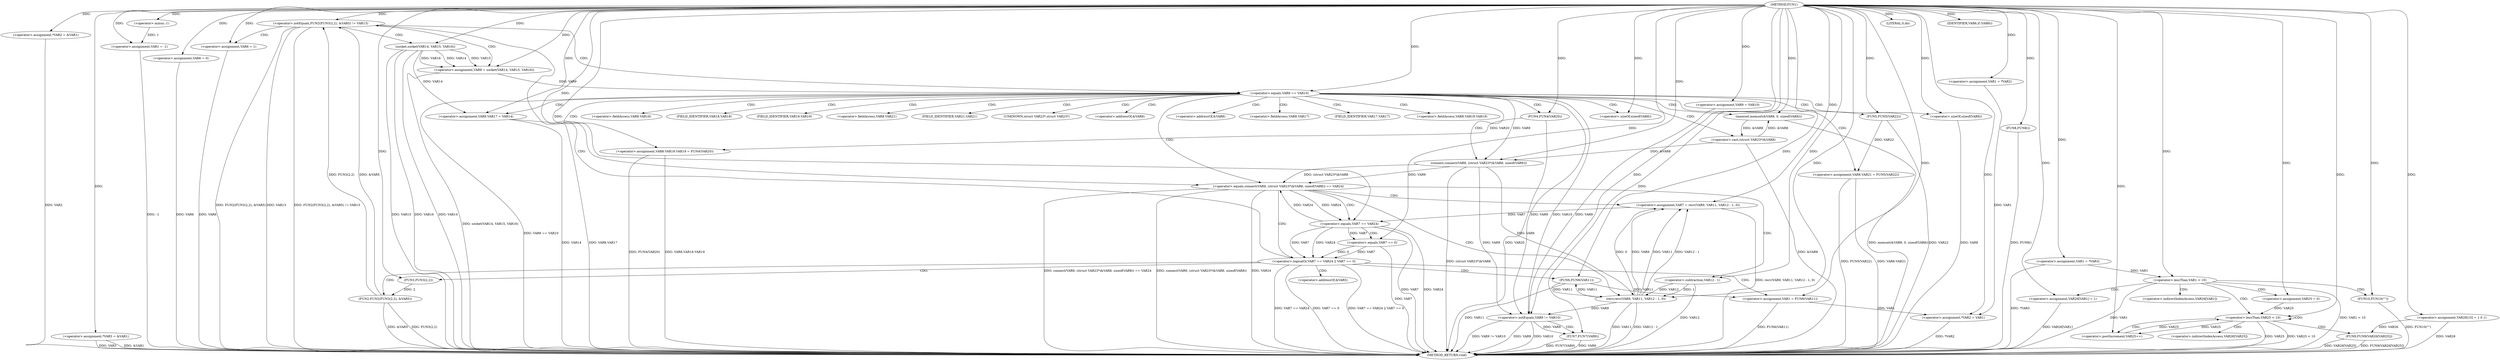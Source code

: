 digraph FUN1 {  
"1000100" [label = "(METHOD,FUN1)" ]
"1000280" [label = "(METHOD_RETURN,void)" ]
"1000104" [label = "(<operator>.assignment,*VAR2 = &VAR1)" ]
"1000109" [label = "(<operator>.assignment,*VAR3 = &VAR1)" ]
"1000113" [label = "(<operator>.assignment,VAR1 = -1)" ]
"1000115" [label = "(<operator>.minus,-1)" ]
"1000119" [label = "(<operator>.assignment,VAR1 = *VAR2)" ]
"1000126" [label = "(<operator>.assignment,VAR6 = 0)" ]
"1000132" [label = "(<operator>.assignment,VAR9 = VAR10)" ]
"1000139" [label = "(<operator>.notEquals,FUN2(FUN3(2,2), &VAR5) != VAR13)" ]
"1000140" [label = "(FUN2,FUN2(FUN3(2,2), &VAR5))" ]
"1000141" [label = "(FUN3,FUN3(2,2))" ]
"1000149" [label = "(<operator>.assignment,VAR6 = 1)" ]
"1000152" [label = "(<operator>.assignment,VAR9 = socket(VAR14, VAR15, VAR16))" ]
"1000154" [label = "(socket,socket(VAR14, VAR15, VAR16))" ]
"1000159" [label = "(<operator>.equals,VAR9 == VAR10)" ]
"1000164" [label = "(memset,memset(&VAR8, 0, sizeof(VAR8)))" ]
"1000168" [label = "(<operator>.sizeOf,sizeof(VAR8))" ]
"1000170" [label = "(<operator>.assignment,VAR8.VAR17 = VAR14)" ]
"1000175" [label = "(<operator>.assignment,VAR8.VAR18.VAR19 = FUN4(VAR20))" ]
"1000181" [label = "(FUN4,FUN4(VAR20))" ]
"1000183" [label = "(<operator>.assignment,VAR8.VAR21 = FUN5(VAR22))" ]
"1000187" [label = "(FUN5,FUN5(VAR22))" ]
"1000190" [label = "(<operator>.equals,connect(VAR9, (struct VAR23*)&VAR8, sizeof(VAR8)) == VAR24)" ]
"1000191" [label = "(connect,connect(VAR9, (struct VAR23*)&VAR8, sizeof(VAR8)))" ]
"1000193" [label = "(<operator>.cast,(struct VAR23*)&VAR8)" ]
"1000197" [label = "(<operator>.sizeOf,sizeof(VAR8))" ]
"1000202" [label = "(<operator>.assignment,VAR7 = recv(VAR9, VAR11, VAR12 - 1, 0))" ]
"1000204" [label = "(recv,recv(VAR9, VAR11, VAR12 - 1, 0))" ]
"1000207" [label = "(<operator>.subtraction,VAR12 - 1)" ]
"1000212" [label = "(<operator>.logicalOr,VAR7 == VAR24 || VAR7 == 0)" ]
"1000213" [label = "(<operator>.equals,VAR7 == VAR24)" ]
"1000216" [label = "(<operator>.equals,VAR7 == 0)" ]
"1000221" [label = "(<operator>.assignment,VAR1 = FUN6(VAR11))" ]
"1000223" [label = "(FUN6,FUN6(VAR11))" ]
"1000225" [label = "(LITERAL,0,do)" ]
"1000227" [label = "(<operator>.notEquals,VAR9 != VAR10)" ]
"1000231" [label = "(FUN7,FUN7(VAR9))" ]
"1000234" [label = "(IDENTIFIER,VAR6,if (VAR6))" ]
"1000236" [label = "(FUN8,FUN8())" ]
"1000237" [label = "(<operator>.assignment,*VAR2 = VAR1)" ]
"1000243" [label = "(<operator>.assignment,VAR1 = *VAR3)" ]
"1000250" [label = "(<operator>.assignment,VAR26[10] = { 0 })" ]
"1000253" [label = "(<operator>.lessThan,VAR1 < 10)" ]
"1000257" [label = "(<operator>.assignment,VAR26[VAR1] = 1)" ]
"1000263" [label = "(<operator>.assignment,VAR25 = 0)" ]
"1000266" [label = "(<operator>.lessThan,VAR25 < 10)" ]
"1000269" [label = "(<operator>.postIncrement,VAR25++)" ]
"1000272" [label = "(FUN9,FUN9(VAR26[VAR25]))" ]
"1000278" [label = "(FUN10,FUN10(\"\"))" ]
"1000144" [label = "(<operator>.addressOf,&VAR5)" ]
"1000165" [label = "(<operator>.addressOf,&VAR8)" ]
"1000171" [label = "(<operator>.fieldAccess,VAR8.VAR17)" ]
"1000173" [label = "(FIELD_IDENTIFIER,VAR17,VAR17)" ]
"1000176" [label = "(<operator>.fieldAccess,VAR8.VAR18.VAR19)" ]
"1000177" [label = "(<operator>.fieldAccess,VAR8.VAR18)" ]
"1000179" [label = "(FIELD_IDENTIFIER,VAR18,VAR18)" ]
"1000180" [label = "(FIELD_IDENTIFIER,VAR19,VAR19)" ]
"1000184" [label = "(<operator>.fieldAccess,VAR8.VAR21)" ]
"1000186" [label = "(FIELD_IDENTIFIER,VAR21,VAR21)" ]
"1000194" [label = "(UNKNOWN,struct VAR23*,struct VAR23*)" ]
"1000195" [label = "(<operator>.addressOf,&VAR8)" ]
"1000258" [label = "(<operator>.indirectIndexAccess,VAR26[VAR1])" ]
"1000273" [label = "(<operator>.indirectIndexAccess,VAR26[VAR25])" ]
  "1000183" -> "1000280"  [ label = "DDG: FUN5(VAR22)"] 
  "1000236" -> "1000280"  [ label = "DDG: FUN8()"] 
  "1000104" -> "1000280"  [ label = "DDG: VAR2"] 
  "1000175" -> "1000280"  [ label = "DDG: FUN4(VAR20)"] 
  "1000170" -> "1000280"  [ label = "DDG: VAR8.VAR17"] 
  "1000139" -> "1000280"  [ label = "DDG: VAR13"] 
  "1000181" -> "1000280"  [ label = "DDG: VAR20"] 
  "1000187" -> "1000280"  [ label = "DDG: VAR22"] 
  "1000159" -> "1000280"  [ label = "DDG: VAR9 == VAR10"] 
  "1000164" -> "1000280"  [ label = "DDG: memset(&VAR8, 0, sizeof(VAR8))"] 
  "1000250" -> "1000280"  [ label = "DDG: VAR26"] 
  "1000227" -> "1000280"  [ label = "DDG: VAR9 != VAR10"] 
  "1000221" -> "1000280"  [ label = "DDG: FUN6(VAR11)"] 
  "1000253" -> "1000280"  [ label = "DDG: VAR1 < 10"] 
  "1000190" -> "1000280"  [ label = "DDG: connect(VAR9, (struct VAR23*)&VAR8, sizeof(VAR8)) == VAR24"] 
  "1000212" -> "1000280"  [ label = "DDG: VAR7 == 0"] 
  "1000154" -> "1000280"  [ label = "DDG: VAR16"] 
  "1000216" -> "1000280"  [ label = "DDG: VAR7"] 
  "1000237" -> "1000280"  [ label = "DDG: *VAR2"] 
  "1000227" -> "1000280"  [ label = "DDG: VAR9"] 
  "1000213" -> "1000280"  [ label = "DDG: VAR7"] 
  "1000253" -> "1000280"  [ label = "DDG: VAR1"] 
  "1000204" -> "1000280"  [ label = "DDG: VAR11"] 
  "1000140" -> "1000280"  [ label = "DDG: FUN3(2,2)"] 
  "1000139" -> "1000280"  [ label = "DDG: FUN2(FUN3(2,2), &VAR5) != VAR13"] 
  "1000139" -> "1000280"  [ label = "DDG: FUN2(FUN3(2,2), &VAR5)"] 
  "1000193" -> "1000280"  [ label = "DDG: &VAR8"] 
  "1000183" -> "1000280"  [ label = "DDG: VAR8.VAR21"] 
  "1000227" -> "1000280"  [ label = "DDG: VAR10"] 
  "1000154" -> "1000280"  [ label = "DDG: VAR14"] 
  "1000140" -> "1000280"  [ label = "DDG: &VAR5"] 
  "1000266" -> "1000280"  [ label = "DDG: VAR25"] 
  "1000190" -> "1000280"  [ label = "DDG: connect(VAR9, (struct VAR23*)&VAR8, sizeof(VAR8))"] 
  "1000113" -> "1000280"  [ label = "DDG: -1"] 
  "1000207" -> "1000280"  [ label = "DDG: VAR12"] 
  "1000257" -> "1000280"  [ label = "DDG: VAR26[VAR1]"] 
  "1000175" -> "1000280"  [ label = "DDG: VAR8.VAR18.VAR19"] 
  "1000204" -> "1000280"  [ label = "DDG: VAR12 - 1"] 
  "1000126" -> "1000280"  [ label = "DDG: VAR6"] 
  "1000266" -> "1000280"  [ label = "DDG: VAR25 < 10"] 
  "1000231" -> "1000280"  [ label = "DDG: FUN7(VAR9)"] 
  "1000278" -> "1000280"  [ label = "DDG: FUN10(\"\")"] 
  "1000212" -> "1000280"  [ label = "DDG: VAR7 == VAR24 || VAR7 == 0"] 
  "1000152" -> "1000280"  [ label = "DDG: socket(VAR14, VAR15, VAR16)"] 
  "1000190" -> "1000280"  [ label = "DDG: VAR24"] 
  "1000272" -> "1000280"  [ label = "DDG: VAR26[VAR25]"] 
  "1000231" -> "1000280"  [ label = "DDG: VAR9"] 
  "1000212" -> "1000280"  [ label = "DDG: VAR7 == VAR24"] 
  "1000191" -> "1000280"  [ label = "DDG: (struct VAR23*)&VAR8"] 
  "1000109" -> "1000280"  [ label = "DDG: VAR3"] 
  "1000213" -> "1000280"  [ label = "DDG: VAR24"] 
  "1000149" -> "1000280"  [ label = "DDG: VAR6"] 
  "1000154" -> "1000280"  [ label = "DDG: VAR15"] 
  "1000272" -> "1000280"  [ label = "DDG: FUN9(VAR26[VAR25])"] 
  "1000243" -> "1000280"  [ label = "DDG: *VAR3"] 
  "1000109" -> "1000280"  [ label = "DDG: &VAR1"] 
  "1000170" -> "1000280"  [ label = "DDG: VAR14"] 
  "1000223" -> "1000280"  [ label = "DDG: VAR11"] 
  "1000202" -> "1000280"  [ label = "DDG: recv(VAR9, VAR11, VAR12 - 1, 0)"] 
  "1000197" -> "1000280"  [ label = "DDG: VAR8"] 
  "1000100" -> "1000104"  [ label = "DDG: "] 
  "1000100" -> "1000109"  [ label = "DDG: "] 
  "1000115" -> "1000113"  [ label = "DDG: 1"] 
  "1000100" -> "1000113"  [ label = "DDG: "] 
  "1000100" -> "1000115"  [ label = "DDG: "] 
  "1000100" -> "1000119"  [ label = "DDG: "] 
  "1000100" -> "1000126"  [ label = "DDG: "] 
  "1000100" -> "1000132"  [ label = "DDG: "] 
  "1000140" -> "1000139"  [ label = "DDG: FUN3(2,2)"] 
  "1000140" -> "1000139"  [ label = "DDG: &VAR5"] 
  "1000141" -> "1000140"  [ label = "DDG: 2"] 
  "1000100" -> "1000141"  [ label = "DDG: "] 
  "1000100" -> "1000139"  [ label = "DDG: "] 
  "1000100" -> "1000149"  [ label = "DDG: "] 
  "1000154" -> "1000152"  [ label = "DDG: VAR14"] 
  "1000154" -> "1000152"  [ label = "DDG: VAR15"] 
  "1000154" -> "1000152"  [ label = "DDG: VAR16"] 
  "1000100" -> "1000152"  [ label = "DDG: "] 
  "1000100" -> "1000154"  [ label = "DDG: "] 
  "1000152" -> "1000159"  [ label = "DDG: VAR9"] 
  "1000100" -> "1000159"  [ label = "DDG: "] 
  "1000193" -> "1000164"  [ label = "DDG: &VAR8"] 
  "1000100" -> "1000164"  [ label = "DDG: "] 
  "1000100" -> "1000168"  [ label = "DDG: "] 
  "1000154" -> "1000170"  [ label = "DDG: VAR14"] 
  "1000100" -> "1000170"  [ label = "DDG: "] 
  "1000181" -> "1000175"  [ label = "DDG: VAR20"] 
  "1000100" -> "1000181"  [ label = "DDG: "] 
  "1000187" -> "1000183"  [ label = "DDG: VAR22"] 
  "1000100" -> "1000187"  [ label = "DDG: "] 
  "1000191" -> "1000190"  [ label = "DDG: VAR9"] 
  "1000191" -> "1000190"  [ label = "DDG: (struct VAR23*)&VAR8"] 
  "1000159" -> "1000191"  [ label = "DDG: VAR9"] 
  "1000100" -> "1000191"  [ label = "DDG: "] 
  "1000193" -> "1000191"  [ label = "DDG: &VAR8"] 
  "1000164" -> "1000193"  [ label = "DDG: &VAR8"] 
  "1000100" -> "1000197"  [ label = "DDG: "] 
  "1000213" -> "1000190"  [ label = "DDG: VAR24"] 
  "1000100" -> "1000190"  [ label = "DDG: "] 
  "1000204" -> "1000202"  [ label = "DDG: VAR9"] 
  "1000204" -> "1000202"  [ label = "DDG: VAR11"] 
  "1000204" -> "1000202"  [ label = "DDG: VAR12 - 1"] 
  "1000204" -> "1000202"  [ label = "DDG: 0"] 
  "1000100" -> "1000202"  [ label = "DDG: "] 
  "1000191" -> "1000204"  [ label = "DDG: VAR9"] 
  "1000100" -> "1000204"  [ label = "DDG: "] 
  "1000223" -> "1000204"  [ label = "DDG: VAR11"] 
  "1000207" -> "1000204"  [ label = "DDG: VAR12"] 
  "1000207" -> "1000204"  [ label = "DDG: 1"] 
  "1000100" -> "1000207"  [ label = "DDG: "] 
  "1000213" -> "1000212"  [ label = "DDG: VAR7"] 
  "1000213" -> "1000212"  [ label = "DDG: VAR24"] 
  "1000202" -> "1000213"  [ label = "DDG: VAR7"] 
  "1000100" -> "1000213"  [ label = "DDG: "] 
  "1000190" -> "1000213"  [ label = "DDG: VAR24"] 
  "1000216" -> "1000212"  [ label = "DDG: VAR7"] 
  "1000216" -> "1000212"  [ label = "DDG: 0"] 
  "1000213" -> "1000216"  [ label = "DDG: VAR7"] 
  "1000100" -> "1000216"  [ label = "DDG: "] 
  "1000223" -> "1000221"  [ label = "DDG: VAR11"] 
  "1000100" -> "1000221"  [ label = "DDG: "] 
  "1000204" -> "1000223"  [ label = "DDG: VAR11"] 
  "1000100" -> "1000223"  [ label = "DDG: "] 
  "1000100" -> "1000225"  [ label = "DDG: "] 
  "1000159" -> "1000227"  [ label = "DDG: VAR9"] 
  "1000132" -> "1000227"  [ label = "DDG: VAR9"] 
  "1000204" -> "1000227"  [ label = "DDG: VAR9"] 
  "1000191" -> "1000227"  [ label = "DDG: VAR9"] 
  "1000100" -> "1000227"  [ label = "DDG: "] 
  "1000159" -> "1000227"  [ label = "DDG: VAR10"] 
  "1000227" -> "1000231"  [ label = "DDG: VAR9"] 
  "1000100" -> "1000231"  [ label = "DDG: "] 
  "1000100" -> "1000234"  [ label = "DDG: "] 
  "1000100" -> "1000236"  [ label = "DDG: "] 
  "1000221" -> "1000237"  [ label = "DDG: VAR1"] 
  "1000119" -> "1000237"  [ label = "DDG: VAR1"] 
  "1000100" -> "1000237"  [ label = "DDG: "] 
  "1000100" -> "1000243"  [ label = "DDG: "] 
  "1000100" -> "1000250"  [ label = "DDG: "] 
  "1000243" -> "1000253"  [ label = "DDG: VAR1"] 
  "1000100" -> "1000253"  [ label = "DDG: "] 
  "1000100" -> "1000257"  [ label = "DDG: "] 
  "1000100" -> "1000263"  [ label = "DDG: "] 
  "1000263" -> "1000266"  [ label = "DDG: VAR25"] 
  "1000269" -> "1000266"  [ label = "DDG: VAR25"] 
  "1000100" -> "1000266"  [ label = "DDG: "] 
  "1000266" -> "1000269"  [ label = "DDG: VAR25"] 
  "1000100" -> "1000269"  [ label = "DDG: "] 
  "1000250" -> "1000272"  [ label = "DDG: VAR26"] 
  "1000100" -> "1000278"  [ label = "DDG: "] 
  "1000139" -> "1000149"  [ label = "CDG: "] 
  "1000139" -> "1000154"  [ label = "CDG: "] 
  "1000139" -> "1000152"  [ label = "CDG: "] 
  "1000139" -> "1000159"  [ label = "CDG: "] 
  "1000159" -> "1000164"  [ label = "CDG: "] 
  "1000159" -> "1000191"  [ label = "CDG: "] 
  "1000159" -> "1000197"  [ label = "CDG: "] 
  "1000159" -> "1000180"  [ label = "CDG: "] 
  "1000159" -> "1000183"  [ label = "CDG: "] 
  "1000159" -> "1000165"  [ label = "CDG: "] 
  "1000159" -> "1000190"  [ label = "CDG: "] 
  "1000159" -> "1000175"  [ label = "CDG: "] 
  "1000159" -> "1000179"  [ label = "CDG: "] 
  "1000159" -> "1000194"  [ label = "CDG: "] 
  "1000159" -> "1000176"  [ label = "CDG: "] 
  "1000159" -> "1000187"  [ label = "CDG: "] 
  "1000159" -> "1000195"  [ label = "CDG: "] 
  "1000159" -> "1000186"  [ label = "CDG: "] 
  "1000159" -> "1000168"  [ label = "CDG: "] 
  "1000159" -> "1000173"  [ label = "CDG: "] 
  "1000159" -> "1000170"  [ label = "CDG: "] 
  "1000159" -> "1000171"  [ label = "CDG: "] 
  "1000159" -> "1000193"  [ label = "CDG: "] 
  "1000159" -> "1000184"  [ label = "CDG: "] 
  "1000159" -> "1000177"  [ label = "CDG: "] 
  "1000159" -> "1000181"  [ label = "CDG: "] 
  "1000190" -> "1000204"  [ label = "CDG: "] 
  "1000190" -> "1000213"  [ label = "CDG: "] 
  "1000190" -> "1000212"  [ label = "CDG: "] 
  "1000190" -> "1000207"  [ label = "CDG: "] 
  "1000190" -> "1000202"  [ label = "CDG: "] 
  "1000212" -> "1000221"  [ label = "CDG: "] 
  "1000212" -> "1000223"  [ label = "CDG: "] 
  "1000212" -> "1000141"  [ label = "CDG: "] 
  "1000212" -> "1000139"  [ label = "CDG: "] 
  "1000212" -> "1000144"  [ label = "CDG: "] 
  "1000212" -> "1000140"  [ label = "CDG: "] 
  "1000213" -> "1000216"  [ label = "CDG: "] 
  "1000227" -> "1000231"  [ label = "CDG: "] 
  "1000253" -> "1000258"  [ label = "CDG: "] 
  "1000253" -> "1000263"  [ label = "CDG: "] 
  "1000253" -> "1000266"  [ label = "CDG: "] 
  "1000253" -> "1000257"  [ label = "CDG: "] 
  "1000253" -> "1000278"  [ label = "CDG: "] 
  "1000266" -> "1000269"  [ label = "CDG: "] 
  "1000266" -> "1000273"  [ label = "CDG: "] 
  "1000266" -> "1000266"  [ label = "CDG: "] 
  "1000266" -> "1000272"  [ label = "CDG: "] 
}

